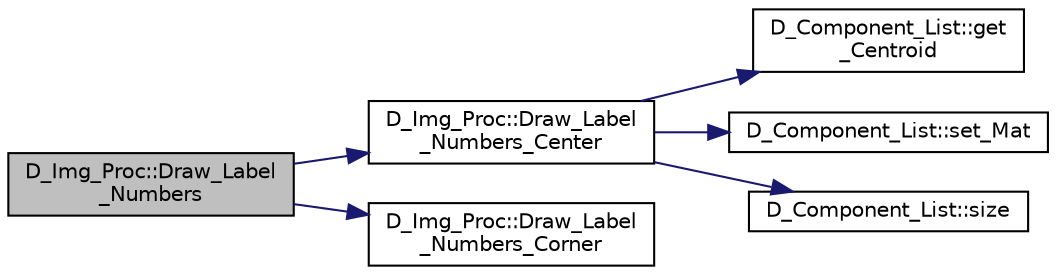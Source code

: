 digraph "D_Img_Proc::Draw_Label_Numbers"
{
 // LATEX_PDF_SIZE
  edge [fontname="Helvetica",fontsize="10",labelfontname="Helvetica",labelfontsize="10"];
  node [fontname="Helvetica",fontsize="10",shape=record];
  rankdir="LR";
  Node1 [label="D_Img_Proc::Draw_Label\l_Numbers",height=0.2,width=0.4,color="black", fillcolor="grey75", style="filled", fontcolor="black",tooltip=" "];
  Node1 -> Node2 [color="midnightblue",fontsize="10",style="solid"];
  Node2 [label="D_Img_Proc::Draw_Label\l_Numbers_Center",height=0.2,width=0.4,color="black", fillcolor="white", style="filled",URL="$class_d___img___proc.html#a051f7c69ad6ccc3c00a7fa194663006c",tooltip=" "];
  Node2 -> Node3 [color="midnightblue",fontsize="10",style="solid"];
  Node3 [label="D_Component_List::get\l_Centroid",height=0.2,width=0.4,color="black", fillcolor="white", style="filled",URL="$class_d___component___list.html#a3f65b83dac537d2f35e2328f4d201436",tooltip=" "];
  Node2 -> Node4 [color="midnightblue",fontsize="10",style="solid"];
  Node4 [label="D_Component_List::set_Mat",height=0.2,width=0.4,color="black", fillcolor="white", style="filled",URL="$class_d___component___list.html#ae6c31cc0df881423def2950e72306c29",tooltip=" "];
  Node2 -> Node5 [color="midnightblue",fontsize="10",style="solid"];
  Node5 [label="D_Component_List::size",height=0.2,width=0.4,color="black", fillcolor="white", style="filled",URL="$class_d___component___list.html#a39d1b2ce304399503e229f83e3f4e6f4",tooltip=" "];
  Node1 -> Node6 [color="midnightblue",fontsize="10",style="solid"];
  Node6 [label="D_Img_Proc::Draw_Label\l_Numbers_Corner",height=0.2,width=0.4,color="black", fillcolor="white", style="filled",URL="$class_d___img___proc.html#acfaa9d7fd3bf5138a932cff492a33997",tooltip=" "];
}
